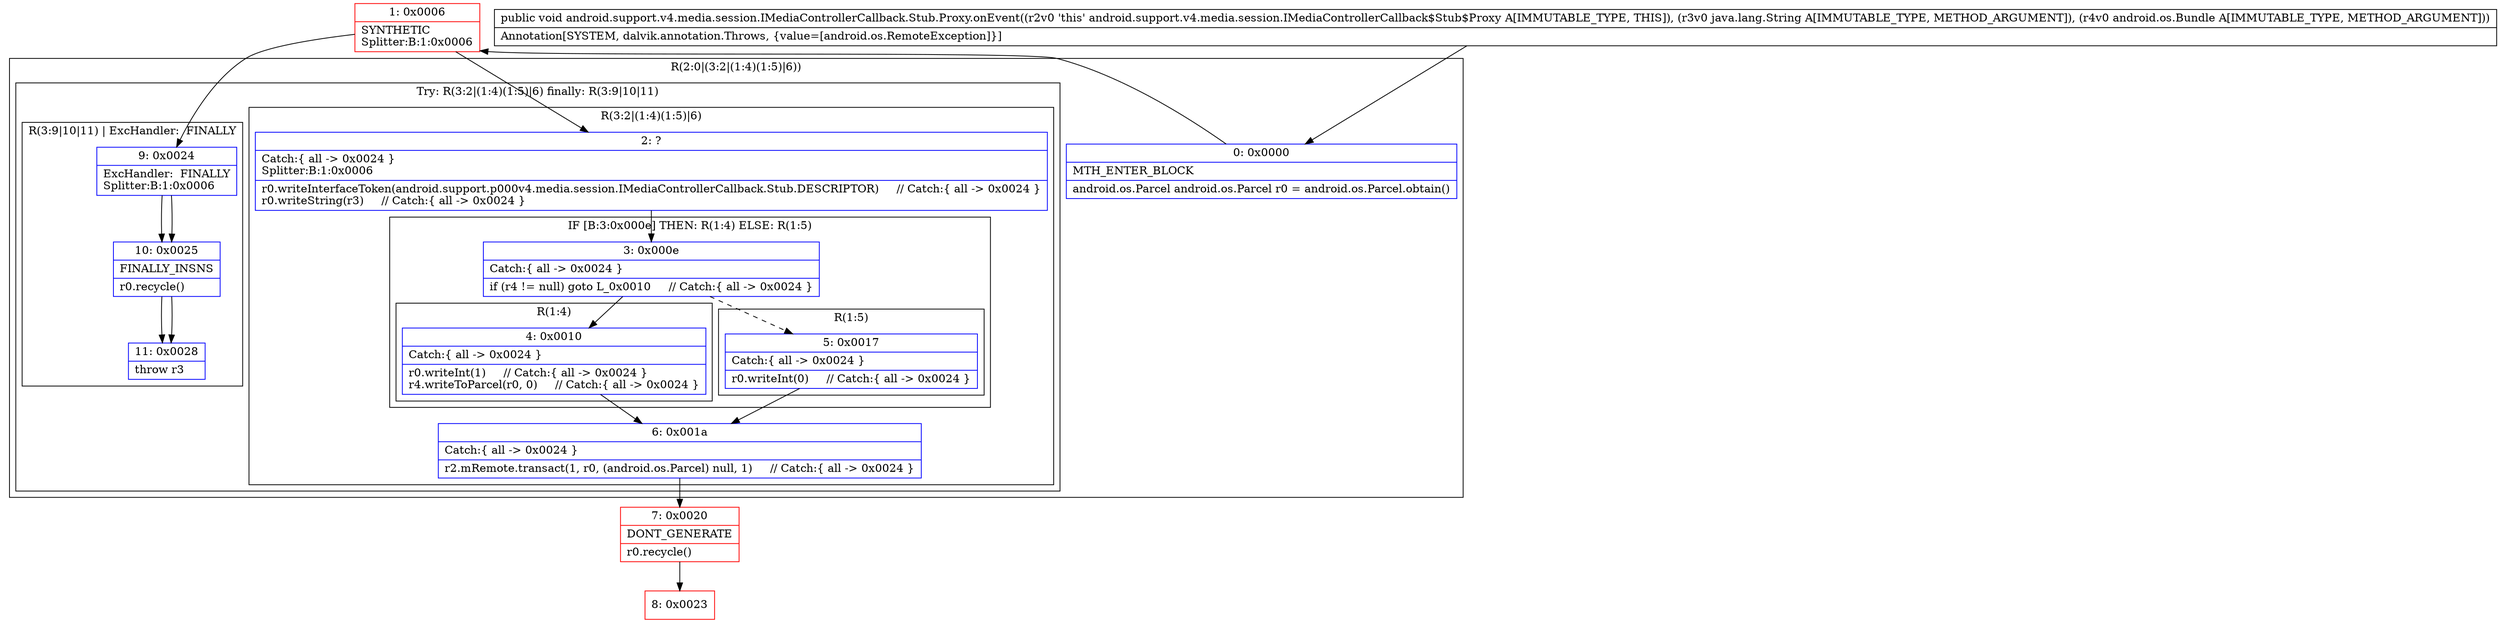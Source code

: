 digraph "CFG forandroid.support.v4.media.session.IMediaControllerCallback.Stub.Proxy.onEvent(Ljava\/lang\/String;Landroid\/os\/Bundle;)V" {
subgraph cluster_Region_2129398443 {
label = "R(2:0|(3:2|(1:4)(1:5)|6))";
node [shape=record,color=blue];
Node_0 [shape=record,label="{0\:\ 0x0000|MTH_ENTER_BLOCK\l|android.os.Parcel android.os.Parcel r0 = android.os.Parcel.obtain()\l}"];
subgraph cluster_TryCatchRegion_1888484272 {
label = "Try: R(3:2|(1:4)(1:5)|6) finally: R(3:9|10|11)";
node [shape=record,color=blue];
subgraph cluster_Region_149617673 {
label = "R(3:2|(1:4)(1:5)|6)";
node [shape=record,color=blue];
Node_2 [shape=record,label="{2\:\ ?|Catch:\{ all \-\> 0x0024 \}\lSplitter:B:1:0x0006\l|r0.writeInterfaceToken(android.support.p000v4.media.session.IMediaControllerCallback.Stub.DESCRIPTOR)     \/\/ Catch:\{ all \-\> 0x0024 \}\lr0.writeString(r3)     \/\/ Catch:\{ all \-\> 0x0024 \}\l}"];
subgraph cluster_IfRegion_1942411598 {
label = "IF [B:3:0x000e] THEN: R(1:4) ELSE: R(1:5)";
node [shape=record,color=blue];
Node_3 [shape=record,label="{3\:\ 0x000e|Catch:\{ all \-\> 0x0024 \}\l|if (r4 != null) goto L_0x0010     \/\/ Catch:\{ all \-\> 0x0024 \}\l}"];
subgraph cluster_Region_75728398 {
label = "R(1:4)";
node [shape=record,color=blue];
Node_4 [shape=record,label="{4\:\ 0x0010|Catch:\{ all \-\> 0x0024 \}\l|r0.writeInt(1)     \/\/ Catch:\{ all \-\> 0x0024 \}\lr4.writeToParcel(r0, 0)     \/\/ Catch:\{ all \-\> 0x0024 \}\l}"];
}
subgraph cluster_Region_524321750 {
label = "R(1:5)";
node [shape=record,color=blue];
Node_5 [shape=record,label="{5\:\ 0x0017|Catch:\{ all \-\> 0x0024 \}\l|r0.writeInt(0)     \/\/ Catch:\{ all \-\> 0x0024 \}\l}"];
}
}
Node_6 [shape=record,label="{6\:\ 0x001a|Catch:\{ all \-\> 0x0024 \}\l|r2.mRemote.transact(1, r0, (android.os.Parcel) null, 1)     \/\/ Catch:\{ all \-\> 0x0024 \}\l}"];
}
subgraph cluster_Region_23559111 {
label = "R(3:9|10|11) | ExcHandler:  FINALLY\l";
node [shape=record,color=blue];
Node_9 [shape=record,label="{9\:\ 0x0024|ExcHandler:  FINALLY\lSplitter:B:1:0x0006\l}"];
Node_10 [shape=record,label="{10\:\ 0x0025|FINALLY_INSNS\l|r0.recycle()\l}"];
Node_11 [shape=record,label="{11\:\ 0x0028|throw r3\l}"];
}
}
}
subgraph cluster_Region_23559111 {
label = "R(3:9|10|11) | ExcHandler:  FINALLY\l";
node [shape=record,color=blue];
Node_9 [shape=record,label="{9\:\ 0x0024|ExcHandler:  FINALLY\lSplitter:B:1:0x0006\l}"];
Node_10 [shape=record,label="{10\:\ 0x0025|FINALLY_INSNS\l|r0.recycle()\l}"];
Node_11 [shape=record,label="{11\:\ 0x0028|throw r3\l}"];
}
Node_1 [shape=record,color=red,label="{1\:\ 0x0006|SYNTHETIC\lSplitter:B:1:0x0006\l}"];
Node_7 [shape=record,color=red,label="{7\:\ 0x0020|DONT_GENERATE\l|r0.recycle()\l}"];
Node_8 [shape=record,color=red,label="{8\:\ 0x0023}"];
MethodNode[shape=record,label="{public void android.support.v4.media.session.IMediaControllerCallback.Stub.Proxy.onEvent((r2v0 'this' android.support.v4.media.session.IMediaControllerCallback$Stub$Proxy A[IMMUTABLE_TYPE, THIS]), (r3v0 java.lang.String A[IMMUTABLE_TYPE, METHOD_ARGUMENT]), (r4v0 android.os.Bundle A[IMMUTABLE_TYPE, METHOD_ARGUMENT]))  | Annotation[SYSTEM, dalvik.annotation.Throws, \{value=[android.os.RemoteException]\}]\l}"];
MethodNode -> Node_0;
Node_0 -> Node_1;
Node_2 -> Node_3;
Node_3 -> Node_4;
Node_3 -> Node_5[style=dashed];
Node_4 -> Node_6;
Node_5 -> Node_6;
Node_6 -> Node_7;
Node_9 -> Node_10;
Node_10 -> Node_11;
Node_9 -> Node_10;
Node_10 -> Node_11;
Node_1 -> Node_2;
Node_1 -> Node_9;
Node_7 -> Node_8;
}

